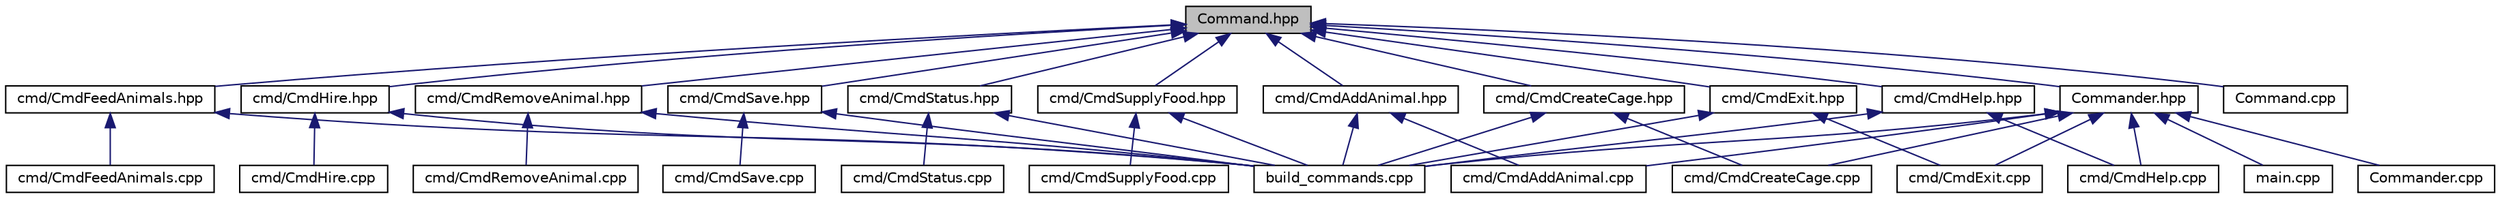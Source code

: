 digraph "Command.hpp"
{
  edge [fontname="Helvetica",fontsize="10",labelfontname="Helvetica",labelfontsize="10"];
  node [fontname="Helvetica",fontsize="10",shape=record];
  Node14 [label="Command.hpp",height=0.2,width=0.4,color="black", fillcolor="grey75", style="filled", fontcolor="black"];
  Node14 -> Node15 [dir="back",color="midnightblue",fontsize="10",style="solid"];
  Node15 [label="Commander.hpp",height=0.2,width=0.4,color="black", fillcolor="white", style="filled",URL="$Commander_8hpp.html"];
  Node15 -> Node16 [dir="back",color="midnightblue",fontsize="10",style="solid"];
  Node16 [label="build_commands.cpp",height=0.2,width=0.4,color="black", fillcolor="white", style="filled",URL="$build__commands_8cpp.html"];
  Node15 -> Node17 [dir="back",color="midnightblue",fontsize="10",style="solid"];
  Node17 [label="cmd/CmdAddAnimal.cpp",height=0.2,width=0.4,color="black", fillcolor="white", style="filled",URL="$CmdAddAnimal_8cpp.html"];
  Node15 -> Node18 [dir="back",color="midnightblue",fontsize="10",style="solid"];
  Node18 [label="cmd/CmdCreateCage.cpp",height=0.2,width=0.4,color="black", fillcolor="white", style="filled",URL="$CmdCreateCage_8cpp.html"];
  Node15 -> Node19 [dir="back",color="midnightblue",fontsize="10",style="solid"];
  Node19 [label="cmd/CmdExit.cpp",height=0.2,width=0.4,color="black", fillcolor="white", style="filled",URL="$CmdExit_8cpp.html"];
  Node15 -> Node20 [dir="back",color="midnightblue",fontsize="10",style="solid"];
  Node20 [label="cmd/CmdHelp.cpp",height=0.2,width=0.4,color="black", fillcolor="white", style="filled",URL="$CmdHelp_8cpp.html"];
  Node15 -> Node21 [dir="back",color="midnightblue",fontsize="10",style="solid"];
  Node21 [label="Commander.cpp",height=0.2,width=0.4,color="black", fillcolor="white", style="filled",URL="$Commander_8cpp.html"];
  Node15 -> Node22 [dir="back",color="midnightblue",fontsize="10",style="solid"];
  Node22 [label="main.cpp",height=0.2,width=0.4,color="black", fillcolor="white", style="filled",URL="$main_8cpp.html"];
  Node14 -> Node23 [dir="back",color="midnightblue",fontsize="10",style="solid"];
  Node23 [label="cmd/CmdAddAnimal.hpp",height=0.2,width=0.4,color="black", fillcolor="white", style="filled",URL="$CmdAddAnimal_8hpp.html"];
  Node23 -> Node16 [dir="back",color="midnightblue",fontsize="10",style="solid"];
  Node23 -> Node17 [dir="back",color="midnightblue",fontsize="10",style="solid"];
  Node14 -> Node24 [dir="back",color="midnightblue",fontsize="10",style="solid"];
  Node24 [label="cmd/CmdCreateCage.hpp",height=0.2,width=0.4,color="black", fillcolor="white", style="filled",URL="$CmdCreateCage_8hpp.html"];
  Node24 -> Node16 [dir="back",color="midnightblue",fontsize="10",style="solid"];
  Node24 -> Node18 [dir="back",color="midnightblue",fontsize="10",style="solid"];
  Node14 -> Node25 [dir="back",color="midnightblue",fontsize="10",style="solid"];
  Node25 [label="cmd/CmdExit.hpp",height=0.2,width=0.4,color="black", fillcolor="white", style="filled",URL="$CmdExit_8hpp.html"];
  Node25 -> Node16 [dir="back",color="midnightblue",fontsize="10",style="solid"];
  Node25 -> Node19 [dir="back",color="midnightblue",fontsize="10",style="solid"];
  Node14 -> Node26 [dir="back",color="midnightblue",fontsize="10",style="solid"];
  Node26 [label="cmd/CmdFeedAnimals.hpp",height=0.2,width=0.4,color="black", fillcolor="white", style="filled",URL="$CmdFeedAnimals_8hpp.html"];
  Node26 -> Node16 [dir="back",color="midnightblue",fontsize="10",style="solid"];
  Node26 -> Node27 [dir="back",color="midnightblue",fontsize="10",style="solid"];
  Node27 [label="cmd/CmdFeedAnimals.cpp",height=0.2,width=0.4,color="black", fillcolor="white", style="filled",URL="$CmdFeedAnimals_8cpp.html"];
  Node14 -> Node28 [dir="back",color="midnightblue",fontsize="10",style="solid"];
  Node28 [label="cmd/CmdHelp.hpp",height=0.2,width=0.4,color="black", fillcolor="white", style="filled",URL="$CmdHelp_8hpp.html"];
  Node28 -> Node16 [dir="back",color="midnightblue",fontsize="10",style="solid"];
  Node28 -> Node20 [dir="back",color="midnightblue",fontsize="10",style="solid"];
  Node14 -> Node29 [dir="back",color="midnightblue",fontsize="10",style="solid"];
  Node29 [label="cmd/CmdHire.hpp",height=0.2,width=0.4,color="black", fillcolor="white", style="filled",URL="$CmdHire_8hpp.html"];
  Node29 -> Node16 [dir="back",color="midnightblue",fontsize="10",style="solid"];
  Node29 -> Node30 [dir="back",color="midnightblue",fontsize="10",style="solid"];
  Node30 [label="cmd/CmdHire.cpp",height=0.2,width=0.4,color="black", fillcolor="white", style="filled",URL="$CmdHire_8cpp.html"];
  Node14 -> Node31 [dir="back",color="midnightblue",fontsize="10",style="solid"];
  Node31 [label="cmd/CmdRemoveAnimal.hpp",height=0.2,width=0.4,color="black", fillcolor="white", style="filled",URL="$CmdRemoveAnimal_8hpp.html"];
  Node31 -> Node16 [dir="back",color="midnightblue",fontsize="10",style="solid"];
  Node31 -> Node32 [dir="back",color="midnightblue",fontsize="10",style="solid"];
  Node32 [label="cmd/CmdRemoveAnimal.cpp",height=0.2,width=0.4,color="black", fillcolor="white", style="filled",URL="$CmdRemoveAnimal_8cpp.html"];
  Node14 -> Node33 [dir="back",color="midnightblue",fontsize="10",style="solid"];
  Node33 [label="cmd/CmdSave.hpp",height=0.2,width=0.4,color="black", fillcolor="white", style="filled",URL="$CmdSave_8hpp.html"];
  Node33 -> Node16 [dir="back",color="midnightblue",fontsize="10",style="solid"];
  Node33 -> Node34 [dir="back",color="midnightblue",fontsize="10",style="solid"];
  Node34 [label="cmd/CmdSave.cpp",height=0.2,width=0.4,color="black", fillcolor="white", style="filled",URL="$CmdSave_8cpp.html"];
  Node14 -> Node35 [dir="back",color="midnightblue",fontsize="10",style="solid"];
  Node35 [label="cmd/CmdStatus.hpp",height=0.2,width=0.4,color="black", fillcolor="white", style="filled",URL="$CmdStatus_8hpp.html"];
  Node35 -> Node16 [dir="back",color="midnightblue",fontsize="10",style="solid"];
  Node35 -> Node36 [dir="back",color="midnightblue",fontsize="10",style="solid"];
  Node36 [label="cmd/CmdStatus.cpp",height=0.2,width=0.4,color="black", fillcolor="white", style="filled",URL="$CmdStatus_8cpp.html"];
  Node14 -> Node37 [dir="back",color="midnightblue",fontsize="10",style="solid"];
  Node37 [label="cmd/CmdSupplyFood.hpp",height=0.2,width=0.4,color="black", fillcolor="white", style="filled",URL="$CmdSupplyFood_8hpp.html"];
  Node37 -> Node16 [dir="back",color="midnightblue",fontsize="10",style="solid"];
  Node37 -> Node38 [dir="back",color="midnightblue",fontsize="10",style="solid"];
  Node38 [label="cmd/CmdSupplyFood.cpp",height=0.2,width=0.4,color="black", fillcolor="white", style="filled",URL="$CmdSupplyFood_8cpp.html"];
  Node14 -> Node39 [dir="back",color="midnightblue",fontsize="10",style="solid"];
  Node39 [label="Command.cpp",height=0.2,width=0.4,color="black", fillcolor="white", style="filled",URL="$Command_8cpp.html"];
}
